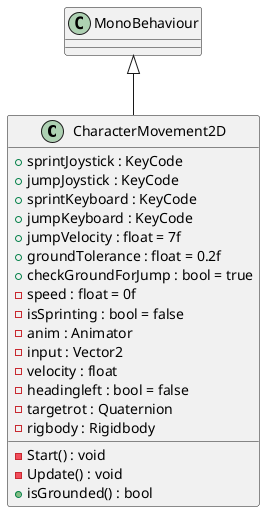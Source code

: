 @startuml
class CharacterMovement2D {
    + sprintJoystick : KeyCode
    + jumpJoystick : KeyCode
    + sprintKeyboard : KeyCode
    + jumpKeyboard : KeyCode
    + jumpVelocity : float = 7f
    + groundTolerance : float = 0.2f
    + checkGroundForJump : bool = true
    - speed : float = 0f
    - isSprinting : bool = false
    - anim : Animator
    - input : Vector2
    - velocity : float
    - headingleft : bool = false
    - targetrot : Quaternion
    - rigbody : Rigidbody
    - Start() : void
    - Update() : void
    + isGrounded() : bool
}
MonoBehaviour <|-- CharacterMovement2D
@enduml
